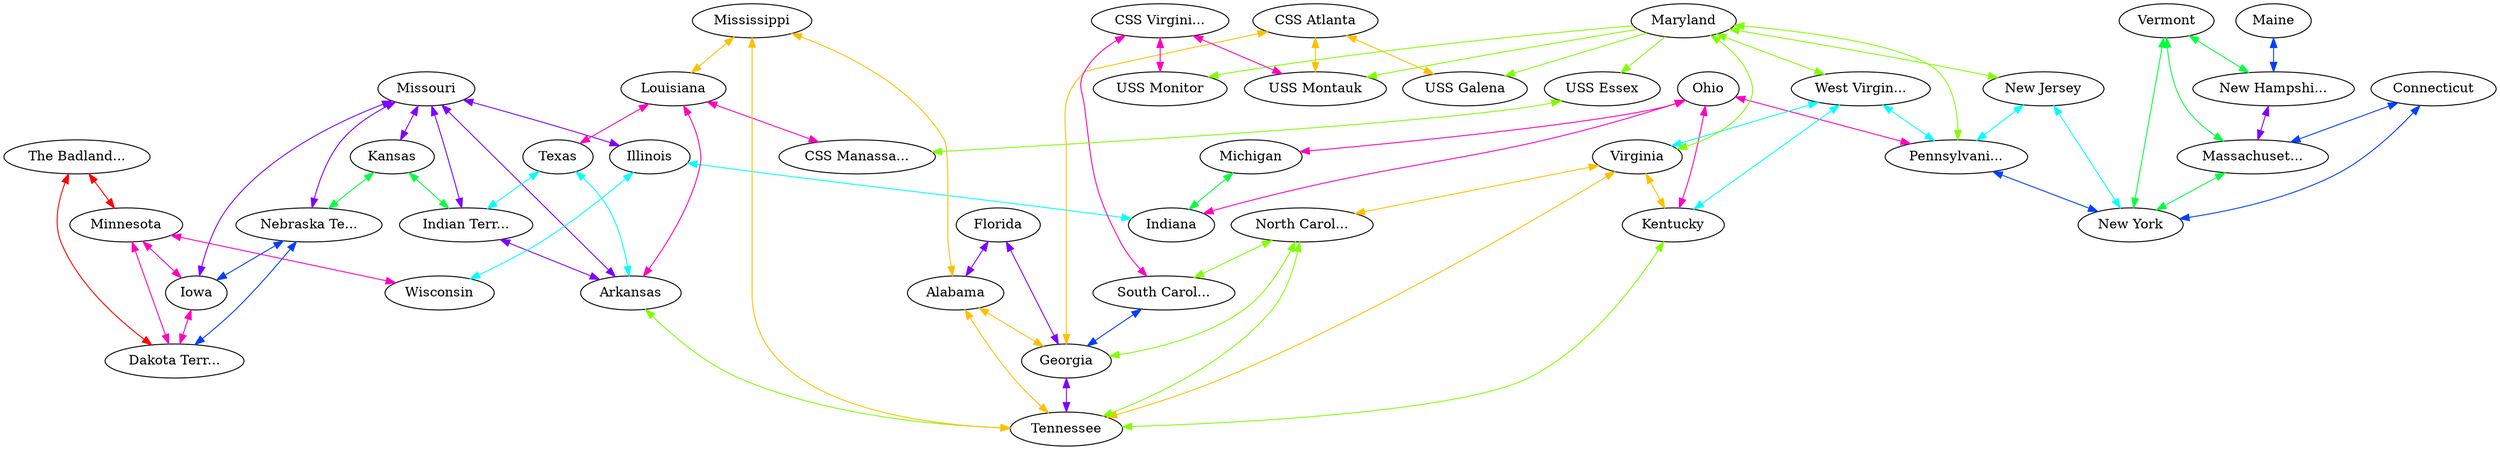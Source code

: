 graph x {
"The Badlands" [pos="0.486111111111111,-0.888888888888889",label="The Badland..."]
"Dakota Territory" [pos="0.5,-1.66666666666667",label="Dakota Terr..."]
"Nebraska Territory" [pos="0.569444444444444,-2.52777777777778",label="Nebraska Te..."]
"Missouri" [pos="1.81944444444444,-3.09722222222222",label="Missouri"]
"Indian Territory" [pos="0.75,-4.36111111111111",label="Indian Terr..."]
"Kentucky" [pos="3.72222222222222,-3.19444444444444",label="Kentucky"]
"Minnesota" [pos="1.375,-1.25",label="Minnesota"]
"Iowa" [pos="1.65277777777778,-2.26388888888889",label="Iowa"]
"Kansas" [pos="0.666666666666667,-3.375",label="Kansas"]
"Wisconsin" [pos="2.41666666666667,-1.56944444444444",label="Wisconsin"]
"Illinois" [pos="2.63888888888889,-2.88888888888889",label="Illinois"]
"Michigan" [pos="3.52777777777778,-1.80555555555556",label="Michigan"]
"Indiana" [pos="3.23611111111111,-2.73611111111111",label="Indiana"]
"Texas" [pos="0.722222222222222,-5.40277777777778",label="Texas"]
"Louisiana" [pos="1.875,-5.29166666666667",label="Louisiana"]
"Arkansas" [pos="1.84722222222222,-4.45833333333333",label="Arkansas"]
"Ohio" [pos="4.11111111111111,-2.54166666666667",label="Ohio"]
"New York" [pos="5.55555555555556,-1.54166666666667",label="New York"]
"Pennsylvania" [pos="5.06944444444444,-2.19444444444444",label="Pennsylvani..."]
"West Virginia" [pos="4.43055555555556,-3.01388888888889",label="West Virgin..."]
"Maryland" [pos="5.86111111111111,-3.01388888888889",label="Maryland"]
"New Jersey" [pos="5.79166666666667,-2.36111111111111",label="New Jersey"]
"Connecticut" [pos="6.11111111111111,-1.68055555555556",label="Connecticut"]
"Massachusetts" [pos="6.25,-1.34722222222222",label="Massachuset..."]
"New Hampshire" [pos="6.22222222222222,-1.01388888888889",label="New Hampshi..."]
"Vermont" [pos="5.88888888888889,-0.930555555555556",label="Vermont"]
"Maine" [pos="6.43055555555556,-0.652777777777778",label="Maine"]
"Virginia" [pos="4.97222222222222,-3.01388888888889",label="Virginia"]
"North Carolina" [pos="5.25,-3.625",label="North Carol..."]
"Tennessee" [pos="3.58333333333333,-3.83333333333333",label="Tennessee"]
"Mississippi" [pos="2.59722222222222,-4.75",label="Mississippi"]
"Alabama" [pos="3.30555555555556,-4.88888888888889",label="Alabama"]
"Georgia" [pos="4.13888888888889,-4.63888888888889",label="Georgia"]
"South Carolina" [pos="4.30555555555556,-4.13888888888889",label="South Carol..."]
"Florida" [pos="4.51388888888889,-5.68055555555556",label="Florida"]
"CSS Manassas" [pos="2.43055555555556,-6.25",label="CSS Manassa..."]
"CSS Atlanta" [pos="4.91666666666667,-5.43055555555556",label="CSS Atlanta"]
"CSS Virginia" [pos="5.31944444444444,-4.40277777777778",label="CSS Virgini..."]
"USS Monitor" [pos="6.27777777777778,-3.90277777777778",label="USS Monitor"]
"USS Montauk" [pos="5.75,-4.66666666666667",label="USS Montauk"]
"USS Galena" [pos="5.83333333333333,-5.61111111111111",label="USS Galena"]
"USS Essex" [pos="3.70833333333333,-6.25",label="USS Essex"]
"CSS Atlanta" -- "USS Galena" [dir="both",color="0.125,1,1"]
"CSS Atlanta" -- "USS Montauk" [dir="both",color="0.125,1,1"]
"CSS Atlanta" -- "Georgia" [dir="both",color="0.125,1,1"]
"Maryland" -- "USS Galena" [dir="forward",color="0.25,1,1"]
"Maryland" -- "Virginia" [dir="both",color="0.25,1,1"]
"Maryland" -- "USS Essex" [dir="forward",color="0.25,1,1"]
"Maryland" -- "USS Montauk" [dir="forward",color="0.25,1,1"]
"Maryland" -- "New Jersey" [dir="both",color="0.25,1,1"]
"Maryland" -- "West Virginia" [dir="both",color="0.25,1,1"]
"Maryland" -- "Pennsylvania" [dir="both",color="0.25,1,1"]
"Maryland" -- "USS Monitor" [dir="forward",color="0.25,1,1"]
"Vermont" -- "Massachusetts" [dir="both",color="0.375,1,1"]
"Vermont" -- "New York" [dir="both",color="0.375,1,1"]
"Vermont" -- "New Hampshire" [dir="both",color="0.375,1,1"]
"West Virginia" -- "Kentucky" [dir="both",color="0.5,1,1"]
"West Virginia" -- "Virginia" [dir="both",color="0.5,1,1"]
"West Virginia" -- "Pennsylvania" [dir="both",color="0.5,1,1"]
"Connecticut" -- "Massachusetts" [dir="both",color="0.625,1,1"]
"Connecticut" -- "New York" [dir="both",color="0.625,1,1"]
"Missouri" -- "Nebraska Territory" [dir="both",color="0.75,1,1"]
"Missouri" -- "Indian Territory" [dir="both",color="0.75,1,1"]
"Missouri" -- "Arkansas" [dir="both",color="0.75,1,1"]
"Missouri" -- "Kansas" [dir="both",color="0.75,1,1"]
"Missouri" -- "Illinois" [dir="both",color="0.75,1,1"]
"Missouri" -- "Iowa" [dir="both",color="0.75,1,1"]
"CSS Virginia" -- "USS Montauk" [dir="both",color="0.875,1,1"]
"CSS Virginia" -- "USS Monitor" [dir="both",color="0.875,1,1"]
"CSS Virginia" -- "South Carolina" [dir="both",color="0.875,1,1"]
"Virginia" -- "Kentucky" [dir="both",color="0.125,1,1"]
"Virginia" -- "Tennessee" [dir="both",color="0.125,1,1"]
"Virginia" -- "North Carolina" [dir="both",color="0.125,1,1"]
"USS Essex" -- "CSS Manassas" [dir="both",color="0.25,1,1"]
"New Jersey" -- "Pennsylvania" [dir="both",color="0.5,1,1"]
"New Jersey" -- "New York" [dir="both",color="0.5,1,1"]
"Maine" -- "New Hampshire" [dir="both",color="0.625,1,1"]
"New Hampshire" -- "Massachusetts" [dir="both",color="0.75,1,1"]
"Ohio" -- "Kentucky" [dir="both",color="0.875,1,1"]
"Ohio" -- "Pennsylvania" [dir="both",color="0.875,1,1"]
"Ohio" -- "Michigan" [dir="both",color="0.875,1,1"]
"Ohio" -- "Indiana" [dir="both",color="0.875,1,1"]
"Mississippi" -- "Alabama" [dir="both",color="0.125,1,1"]
"Mississippi" -- "Tennessee" [dir="both",color="0.125,1,1"]
"Mississippi" -- "Louisiana" [dir="both",color="0.125,1,1"]
"North Carolina" -- "Tennessee" [dir="both",color="0.25,1,1"]
"North Carolina" -- "Georgia" [dir="both",color="0.25,1,1"]
"North Carolina" -- "South Carolina" [dir="both",color="0.25,1,1"]
"Kansas" -- "Nebraska Territory" [dir="both",color="0.375,1,1"]
"Kansas" -- "Indian Territory" [dir="both",color="0.375,1,1"]
"Illinois" -- "Wisconsin" [dir="both",color="0.5,1,1"]
"Illinois" -- "Indiana" [dir="both",color="0.5,1,1"]
"Nebraska Territory" -- "Dakota Territory" [dir="both",color="0.625,1,1"]
"Nebraska Territory" -- "Iowa" [dir="both",color="0.625,1,1"]
"Florida" -- "Alabama" [dir="both",color="0.75,1,1"]
"Florida" -- "Georgia" [dir="both",color="0.75,1,1"]
"Louisiana" -- "Texas" [dir="both",color="0.875,1,1"]
"Louisiana" -- "Arkansas" [dir="both",color="0.875,1,1"]
"Louisiana" -- "CSS Manassas" [dir="both",color="0.875,1,1"]
"The Badlands" -- "Minnesota" [dir="both",color="1,1,1"]
"The Badlands" -- "Dakota Territory" [dir="both",color="1,1,1"]
"Alabama" -- "Tennessee" [dir="both",color="0.125,1,1"]
"Alabama" -- "Georgia" [dir="both",color="0.125,1,1"]
"Kentucky" -- "Tennessee" [dir="both",color="0.25,1,1"]
"Massachusetts" -- "New York" [dir="both",color="0.375,1,1"]
"Texas" -- "Indian Territory" [dir="both",color="0.5,1,1"]
"Texas" -- "Arkansas" [dir="both",color="0.5,1,1"]
"Pennsylvania" -- "New York" [dir="both",color="0.625,1,1"]
"Indian Territory" -- "Arkansas" [dir="both",color="0.75,1,1"]
"Minnesota" -- "Wisconsin" [dir="both",color="0.875,1,1"]
"Minnesota" -- "Dakota Territory" [dir="both",color="0.875,1,1"]
"Minnesota" -- "Iowa" [dir="both",color="0.875,1,1"]
"Arkansas" -- "Tennessee" [dir="both",color="0.25,1,1"]
"Michigan" -- "Indiana" [dir="both",color="0.375,1,1"]
"South Carolina" -- "Georgia" [dir="both",color="0.625,1,1"]
"Georgia" -- "Tennessee" [dir="both",color="0.75,1,1"]
"Iowa" -- "Dakota Territory" [dir="both",color="0.875,1,1"]
}
